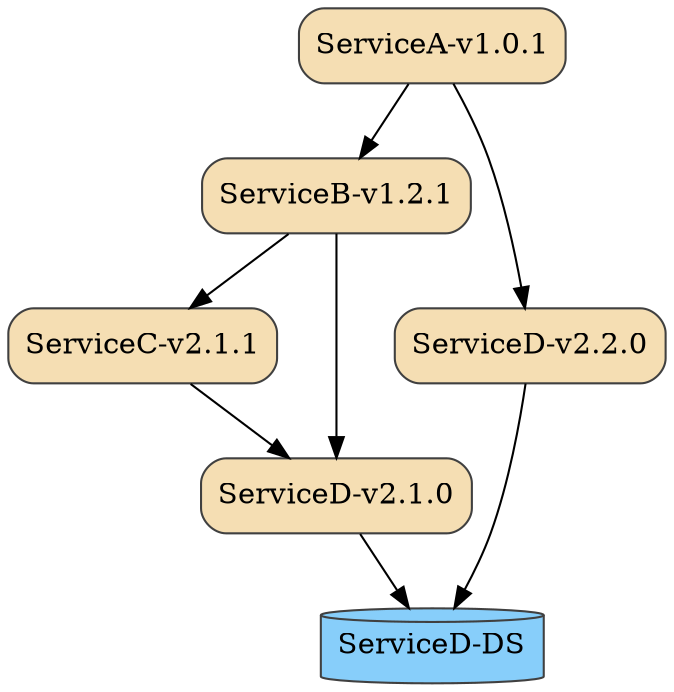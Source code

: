 digraph {
  rankdir=tplr
  node [color=grey25,
        fillcolor=wheat,
        shape=box,
        style="rounded,filled"];
"ServiceB-v1.2.1" []
"ServiceA-v1.0.1" -> "ServiceB-v1.2.1"
"ServiceD-v2.2.0" []
"ServiceA-v1.0.1" -> "ServiceD-v2.2.0"
"ServiceC-v2.1.1" []
"ServiceB-v1.2.1" -> "ServiceC-v2.1.1"
"ServiceD-v2.1.0" []
"ServiceB-v1.2.1" -> "ServiceD-v2.1.0"
"ServiceD-v2.1.0" []
"ServiceC-v2.1.1" -> "ServiceD-v2.1.0"
"ServiceD-DS" [shape=cylinder,fillcolor=lightskyblue]
"ServiceD-v2.1.0" -> "ServiceD-DS"
"ServiceD-DS" [shape=cylinder,fillcolor=lightskyblue]
"ServiceD-v2.2.0" -> "ServiceD-DS"
}